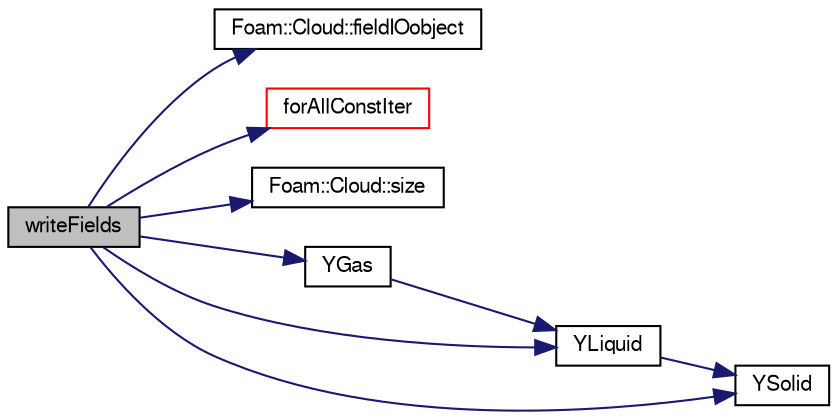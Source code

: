 digraph "writeFields"
{
  bgcolor="transparent";
  edge [fontname="FreeSans",fontsize="10",labelfontname="FreeSans",labelfontsize="10"];
  node [fontname="FreeSans",fontsize="10",shape=record];
  rankdir="LR";
  Node262 [label="writeFields",height=0.2,width=0.4,color="black", fillcolor="grey75", style="filled", fontcolor="black"];
  Node262 -> Node263 [color="midnightblue",fontsize="10",style="solid",fontname="FreeSans"];
  Node263 [label="Foam::Cloud::fieldIOobject",height=0.2,width=0.4,color="black",URL="$a23562.html#a96931e0eb11f9d9cd97e964e030a2c34",tooltip="Helper to construct IOobject for field and current time. "];
  Node262 -> Node264 [color="midnightblue",fontsize="10",style="solid",fontname="FreeSans"];
  Node264 [label="forAllConstIter",height=0.2,width=0.4,color="red",URL="$a38141.html#ae21e2836509b0fa7f7cedf6493b11b09"];
  Node262 -> Node566 [color="midnightblue",fontsize="10",style="solid",fontname="FreeSans"];
  Node566 [label="Foam::Cloud::size",height=0.2,width=0.4,color="black",URL="$a23562.html#a9facbf0a118d395c89884e45a5ca4e4b"];
  Node262 -> Node567 [color="midnightblue",fontsize="10",style="solid",fontname="FreeSans"];
  Node567 [label="YGas",height=0.2,width=0.4,color="black",URL="$a23910.html#a81cb48c6e2ec9df2e414162d5993020d",tooltip="Return const access to mass fractions of gases. "];
  Node567 -> Node568 [color="midnightblue",fontsize="10",style="solid",fontname="FreeSans"];
  Node568 [label="YLiquid",height=0.2,width=0.4,color="black",URL="$a23910.html#ae4f373932bbc1fd4c5378522b5acabe6",tooltip="Return const access to mass fractions of liquids. "];
  Node568 -> Node569 [color="midnightblue",fontsize="10",style="solid",fontname="FreeSans"];
  Node569 [label="YSolid",height=0.2,width=0.4,color="black",URL="$a23910.html#ad310829df68499b8fe82c5228d713d33",tooltip="Return const access to mass fractions of solids. "];
  Node262 -> Node568 [color="midnightblue",fontsize="10",style="solid",fontname="FreeSans"];
  Node262 -> Node569 [color="midnightblue",fontsize="10",style="solid",fontname="FreeSans"];
}
